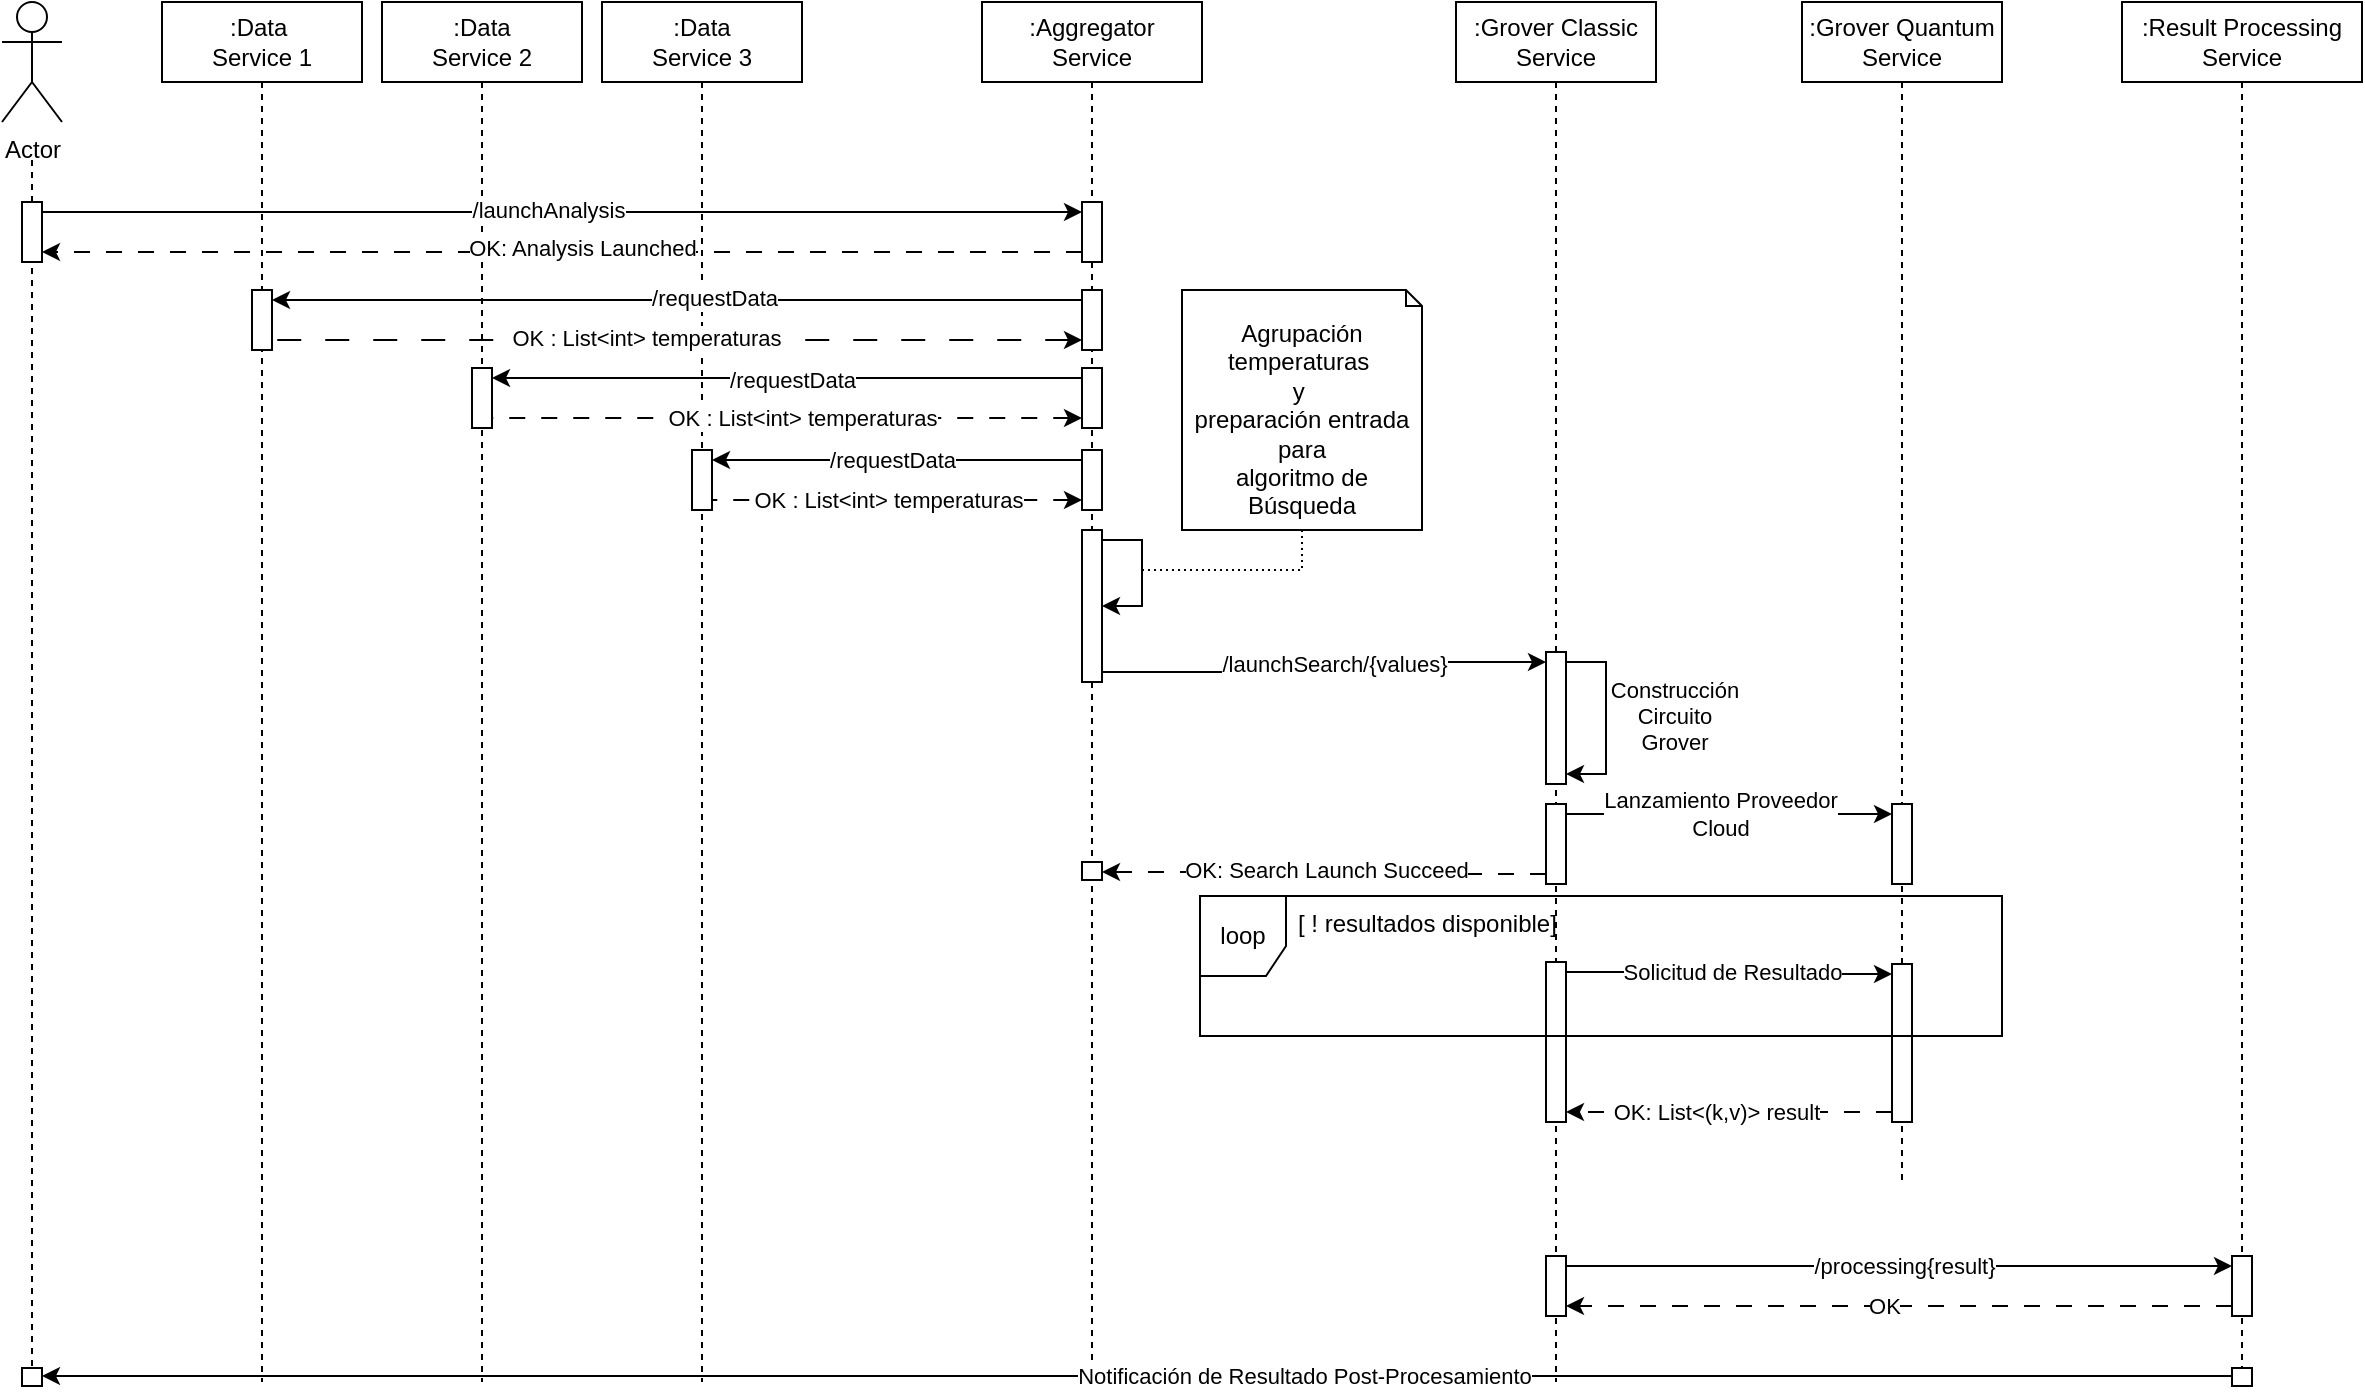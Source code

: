 <mxfile version="24.7.10">
  <diagram name="Página-1" id="wdI7xynGAPam7uK0gPJY">
    <mxGraphModel dx="1562" dy="483" grid="1" gridSize="10" guides="1" tooltips="1" connect="1" arrows="1" fold="1" page="1" pageScale="1" pageWidth="827" pageHeight="1169" math="0" shadow="0">
      <root>
        <mxCell id="0" />
        <mxCell id="1" parent="0" />
        <mxCell id="Ls0kTGW3VqZ2c9Jo3m9s-1" value="&lt;div&gt;:Data&amp;nbsp;&lt;/div&gt;&lt;div&gt;Service 1 &lt;br&gt;&lt;/div&gt;" style="shape=umlLifeline;perimeter=lifelinePerimeter;whiteSpace=wrap;html=1;container=1;dropTarget=0;collapsible=0;recursiveResize=0;outlineConnect=0;portConstraint=eastwest;newEdgeStyle={&quot;edgeStyle&quot;:&quot;elbowEdgeStyle&quot;,&quot;elbow&quot;:&quot;vertical&quot;,&quot;curved&quot;:0,&quot;rounded&quot;:0};" parent="1" vertex="1">
          <mxGeometry x="80" y="40" width="100" height="690" as="geometry" />
        </mxCell>
        <mxCell id="Ls0kTGW3VqZ2c9Jo3m9s-11" value="" style="html=1;points=[[0,0,0,0,5],[0,1,0,0,-5],[1,0,0,0,5],[1,1,0,0,-5]];perimeter=orthogonalPerimeter;outlineConnect=0;targetShapes=umlLifeline;portConstraint=eastwest;newEdgeStyle={&quot;curved&quot;:0,&quot;rounded&quot;:0};" parent="Ls0kTGW3VqZ2c9Jo3m9s-1" vertex="1">
          <mxGeometry x="45" y="144" width="10" height="30" as="geometry" />
        </mxCell>
        <mxCell id="Ls0kTGW3VqZ2c9Jo3m9s-2" value="&lt;div&gt;:Data&lt;/div&gt;&lt;div&gt;Service 2&lt;br&gt;&lt;/div&gt;" style="shape=umlLifeline;perimeter=lifelinePerimeter;whiteSpace=wrap;html=1;container=1;dropTarget=0;collapsible=0;recursiveResize=0;outlineConnect=0;portConstraint=eastwest;newEdgeStyle={&quot;edgeStyle&quot;:&quot;elbowEdgeStyle&quot;,&quot;elbow&quot;:&quot;vertical&quot;,&quot;curved&quot;:0,&quot;rounded&quot;:0};" parent="1" vertex="1">
          <mxGeometry x="190" y="40" width="100" height="690" as="geometry" />
        </mxCell>
        <mxCell id="Ls0kTGW3VqZ2c9Jo3m9s-19" value="" style="html=1;points=[[0,0,0,0,5],[0,1,0,0,-5],[1,0,0,0,5],[1,1,0,0,-5]];perimeter=orthogonalPerimeter;outlineConnect=0;targetShapes=umlLifeline;portConstraint=eastwest;newEdgeStyle={&quot;curved&quot;:0,&quot;rounded&quot;:0};" parent="Ls0kTGW3VqZ2c9Jo3m9s-2" vertex="1">
          <mxGeometry x="45" y="183" width="10" height="30" as="geometry" />
        </mxCell>
        <mxCell id="Ls0kTGW3VqZ2c9Jo3m9s-3" value="&lt;div&gt;:Data&lt;/div&gt;&lt;div&gt;Service 3&lt;br&gt;&lt;/div&gt;" style="shape=umlLifeline;perimeter=lifelinePerimeter;whiteSpace=wrap;html=1;container=1;dropTarget=0;collapsible=0;recursiveResize=0;outlineConnect=0;portConstraint=eastwest;newEdgeStyle={&quot;edgeStyle&quot;:&quot;elbowEdgeStyle&quot;,&quot;elbow&quot;:&quot;vertical&quot;,&quot;curved&quot;:0,&quot;rounded&quot;:0};" parent="1" vertex="1">
          <mxGeometry x="300" y="40" width="100" height="690" as="geometry" />
        </mxCell>
        <mxCell id="Ls0kTGW3VqZ2c9Jo3m9s-24" value="" style="html=1;points=[[0,0,0,0,5],[0,1,0,0,-5],[1,0,0,0,5],[1,1,0,0,-5]];perimeter=orthogonalPerimeter;outlineConnect=0;targetShapes=umlLifeline;portConstraint=eastwest;newEdgeStyle={&quot;curved&quot;:0,&quot;rounded&quot;:0};" parent="Ls0kTGW3VqZ2c9Jo3m9s-3" vertex="1">
          <mxGeometry x="45" y="224" width="10" height="30" as="geometry" />
        </mxCell>
        <mxCell id="Ls0kTGW3VqZ2c9Jo3m9s-4" value="&lt;div&gt;:Aggregator&lt;/div&gt;&lt;div&gt;Service&lt;/div&gt;" style="shape=umlLifeline;perimeter=lifelinePerimeter;whiteSpace=wrap;html=1;container=1;dropTarget=0;collapsible=0;recursiveResize=0;outlineConnect=0;portConstraint=eastwest;newEdgeStyle={&quot;edgeStyle&quot;:&quot;elbowEdgeStyle&quot;,&quot;elbow&quot;:&quot;vertical&quot;,&quot;curved&quot;:0,&quot;rounded&quot;:0};" parent="1" vertex="1">
          <mxGeometry x="490" y="40" width="110" height="690" as="geometry" />
        </mxCell>
        <mxCell id="Ls0kTGW3VqZ2c9Jo3m9s-14" value="" style="html=1;points=[[0,0,0,0,5],[0,1,0,0,-5],[1,0,0,0,5],[1,1,0,0,-5]];perimeter=orthogonalPerimeter;outlineConnect=0;targetShapes=umlLifeline;portConstraint=eastwest;newEdgeStyle={&quot;curved&quot;:0,&quot;rounded&quot;:0};" parent="Ls0kTGW3VqZ2c9Jo3m9s-4" vertex="1">
          <mxGeometry x="50" y="144" width="10" height="30" as="geometry" />
        </mxCell>
        <mxCell id="Ls0kTGW3VqZ2c9Jo3m9s-21" value="" style="html=1;points=[[0,0,0,0,5],[0,1,0,0,-5],[1,0,0,0,5],[1,1,0,0,-5]];perimeter=orthogonalPerimeter;outlineConnect=0;targetShapes=umlLifeline;portConstraint=eastwest;newEdgeStyle={&quot;curved&quot;:0,&quot;rounded&quot;:0};" parent="Ls0kTGW3VqZ2c9Jo3m9s-4" vertex="1">
          <mxGeometry x="50" y="183" width="10" height="30" as="geometry" />
        </mxCell>
        <mxCell id="Ls0kTGW3VqZ2c9Jo3m9s-25" value="" style="html=1;points=[[0,0,0,0,5],[0,1,0,0,-5],[1,0,0,0,5],[1,1,0,0,-5]];perimeter=orthogonalPerimeter;outlineConnect=0;targetShapes=umlLifeline;portConstraint=eastwest;newEdgeStyle={&quot;curved&quot;:0,&quot;rounded&quot;:0};" parent="Ls0kTGW3VqZ2c9Jo3m9s-4" vertex="1">
          <mxGeometry x="50" y="224" width="10" height="30" as="geometry" />
        </mxCell>
        <mxCell id="Ls0kTGW3VqZ2c9Jo3m9s-28" value="" style="html=1;points=[[0,0,0,0,5],[0,1,0,0,-5],[1,0,0,0,5],[1,1,0,0,-5]];perimeter=orthogonalPerimeter;outlineConnect=0;targetShapes=umlLifeline;portConstraint=eastwest;newEdgeStyle={&quot;curved&quot;:0,&quot;rounded&quot;:0};" parent="Ls0kTGW3VqZ2c9Jo3m9s-4" vertex="1">
          <mxGeometry x="50" y="264" width="10" height="76" as="geometry" />
        </mxCell>
        <mxCell id="Ls0kTGW3VqZ2c9Jo3m9s-29" style="edgeStyle=orthogonalEdgeStyle;rounded=0;orthogonalLoop=1;jettySize=auto;html=1;curved=0;exitX=1;exitY=0;exitDx=0;exitDy=5;exitPerimeter=0;" parent="Ls0kTGW3VqZ2c9Jo3m9s-4" source="Ls0kTGW3VqZ2c9Jo3m9s-28" target="Ls0kTGW3VqZ2c9Jo3m9s-28" edge="1">
          <mxGeometry relative="1" as="geometry" />
        </mxCell>
        <mxCell id="Ls0kTGW3VqZ2c9Jo3m9s-33" value="" style="html=1;points=[[0,0,0,0,5],[0,1,0,0,-5],[1,0,0,0,5],[1,1,0,0,-5]];perimeter=orthogonalPerimeter;outlineConnect=0;targetShapes=umlLifeline;portConstraint=eastwest;newEdgeStyle={&quot;curved&quot;:0,&quot;rounded&quot;:0};" parent="Ls0kTGW3VqZ2c9Jo3m9s-4" vertex="1">
          <mxGeometry x="50" y="430" width="10" height="9" as="geometry" />
        </mxCell>
        <mxCell id="CnSjIPOWVbgr0fsDq8ci-16" value="" style="html=1;points=[[0,0,0,0,5],[0,1,0,0,-5],[1,0,0,0,5],[1,1,0,0,-5]];perimeter=orthogonalPerimeter;outlineConnect=0;targetShapes=umlLifeline;portConstraint=eastwest;newEdgeStyle={&quot;curved&quot;:0,&quot;rounded&quot;:0};" parent="Ls0kTGW3VqZ2c9Jo3m9s-4" vertex="1">
          <mxGeometry x="50" y="100" width="10" height="30" as="geometry" />
        </mxCell>
        <mxCell id="Ls0kTGW3VqZ2c9Jo3m9s-5" value="&lt;div&gt;:Grover Classic&lt;br&gt;&lt;/div&gt;&lt;div&gt;Service&lt;/div&gt;" style="shape=umlLifeline;perimeter=lifelinePerimeter;whiteSpace=wrap;html=1;container=1;dropTarget=0;collapsible=0;recursiveResize=0;outlineConnect=0;portConstraint=eastwest;newEdgeStyle={&quot;edgeStyle&quot;:&quot;elbowEdgeStyle&quot;,&quot;elbow&quot;:&quot;vertical&quot;,&quot;curved&quot;:0,&quot;rounded&quot;:0};" parent="1" vertex="1">
          <mxGeometry x="727" y="40" width="100" height="690" as="geometry" />
        </mxCell>
        <mxCell id="Ls0kTGW3VqZ2c9Jo3m9s-30" value="" style="html=1;points=[[0,0,0,0,5],[0,1,0,0,-5],[1,0,0,0,5],[1,1,0,0,-5]];perimeter=orthogonalPerimeter;outlineConnect=0;targetShapes=umlLifeline;portConstraint=eastwest;newEdgeStyle={&quot;curved&quot;:0,&quot;rounded&quot;:0};" parent="Ls0kTGW3VqZ2c9Jo3m9s-5" vertex="1">
          <mxGeometry x="45" y="325" width="10" height="66" as="geometry" />
        </mxCell>
        <mxCell id="Ls0kTGW3VqZ2c9Jo3m9s-32" style="edgeStyle=orthogonalEdgeStyle;rounded=0;orthogonalLoop=1;jettySize=auto;html=1;curved=0;exitX=1;exitY=0;exitDx=0;exitDy=5;exitPerimeter=0;entryX=1;entryY=1;entryDx=0;entryDy=-5;entryPerimeter=0;" parent="Ls0kTGW3VqZ2c9Jo3m9s-5" source="Ls0kTGW3VqZ2c9Jo3m9s-30" target="Ls0kTGW3VqZ2c9Jo3m9s-30" edge="1">
          <mxGeometry relative="1" as="geometry" />
        </mxCell>
        <mxCell id="Ls0kTGW3VqZ2c9Jo3m9s-47" value="&lt;div&gt;Construcción&lt;/div&gt;&lt;div&gt;Circuito&lt;/div&gt;&lt;div&gt;Grover&lt;br&gt;&lt;/div&gt;" style="edgeLabel;html=1;align=center;verticalAlign=middle;resizable=0;points=[];" parent="Ls0kTGW3VqZ2c9Jo3m9s-32" vertex="1" connectable="0">
          <mxGeometry x="-0.144" y="-2" relative="1" as="geometry">
            <mxPoint x="36" y="6" as="offset" />
          </mxGeometry>
        </mxCell>
        <mxCell id="CnSjIPOWVbgr0fsDq8ci-33" value="" style="html=1;points=[[0,0,0,0,5],[0,1,0,0,-5],[1,0,0,0,5],[1,1,0,0,-5]];perimeter=orthogonalPerimeter;outlineConnect=0;targetShapes=umlLifeline;portConstraint=eastwest;newEdgeStyle={&quot;curved&quot;:0,&quot;rounded&quot;:0};" parent="Ls0kTGW3VqZ2c9Jo3m9s-5" vertex="1">
          <mxGeometry x="45" y="401" width="10" height="40" as="geometry" />
        </mxCell>
        <mxCell id="Ls0kTGW3VqZ2c9Jo3m9s-37" value="" style="html=1;points=[[0,0,0,0,5],[0,1,0,0,-5],[1,0,0,0,5],[1,1,0,0,-5]];perimeter=orthogonalPerimeter;outlineConnect=0;targetShapes=umlLifeline;portConstraint=eastwest;newEdgeStyle={&quot;curved&quot;:0,&quot;rounded&quot;:0};" parent="Ls0kTGW3VqZ2c9Jo3m9s-5" vertex="1">
          <mxGeometry x="45" y="627" width="10" height="30" as="geometry" />
        </mxCell>
        <mxCell id="CnSjIPOWVbgr0fsDq8ci-45" value="" style="html=1;points=[[0,0,0,0,5],[0,1,0,0,-5],[1,0,0,0,5],[1,1,0,0,-5]];perimeter=orthogonalPerimeter;outlineConnect=0;targetShapes=umlLifeline;portConstraint=eastwest;newEdgeStyle={&quot;curved&quot;:0,&quot;rounded&quot;:0};" parent="Ls0kTGW3VqZ2c9Jo3m9s-5" vertex="1">
          <mxGeometry x="45" y="480" width="10" height="80" as="geometry" />
        </mxCell>
        <mxCell id="Ls0kTGW3VqZ2c9Jo3m9s-6" value=":Result Processing&lt;div&gt;Service&lt;/div&gt;" style="shape=umlLifeline;perimeter=lifelinePerimeter;whiteSpace=wrap;html=1;container=1;dropTarget=0;collapsible=0;recursiveResize=0;outlineConnect=0;portConstraint=eastwest;newEdgeStyle={&quot;edgeStyle&quot;:&quot;elbowEdgeStyle&quot;,&quot;elbow&quot;:&quot;vertical&quot;,&quot;curved&quot;:0,&quot;rounded&quot;:0};" parent="1" vertex="1">
          <mxGeometry x="1060" y="40" width="120" height="690" as="geometry" />
        </mxCell>
        <mxCell id="Ls0kTGW3VqZ2c9Jo3m9s-38" value="" style="html=1;points=[[0,0,0,0,5],[0,1,0,0,-5],[1,0,0,0,5],[1,1,0,0,-5]];perimeter=orthogonalPerimeter;outlineConnect=0;targetShapes=umlLifeline;portConstraint=eastwest;newEdgeStyle={&quot;curved&quot;:0,&quot;rounded&quot;:0};" parent="Ls0kTGW3VqZ2c9Jo3m9s-6" vertex="1">
          <mxGeometry x="55" y="627" width="10" height="30" as="geometry" />
        </mxCell>
        <mxCell id="CnSjIPOWVbgr0fsDq8ci-54" value="" style="html=1;points=[[0,0,0,0,5],[0,1,0,0,-5],[1,0,0,0,5],[1,1,0,0,-5]];perimeter=orthogonalPerimeter;outlineConnect=0;targetShapes=umlLifeline;portConstraint=eastwest;newEdgeStyle={&quot;curved&quot;:0,&quot;rounded&quot;:0};" parent="Ls0kTGW3VqZ2c9Jo3m9s-6" vertex="1">
          <mxGeometry x="55" y="683" width="10" height="9" as="geometry" />
        </mxCell>
        <mxCell id="Ls0kTGW3VqZ2c9Jo3m9s-15" style="edgeStyle=orthogonalEdgeStyle;rounded=0;orthogonalLoop=1;jettySize=auto;html=1;curved=0;exitX=1;exitY=0;exitDx=0;exitDy=5;exitPerimeter=0;entryX=0;entryY=0;entryDx=0;entryDy=5;entryPerimeter=0;startArrow=classic;startFill=1;endArrow=none;endFill=0;" parent="1" source="Ls0kTGW3VqZ2c9Jo3m9s-11" target="Ls0kTGW3VqZ2c9Jo3m9s-14" edge="1">
          <mxGeometry relative="1" as="geometry" />
        </mxCell>
        <mxCell id="CnSjIPOWVbgr0fsDq8ci-1" value="/requestData" style="edgeLabel;html=1;align=center;verticalAlign=middle;resizable=0;points=[];" parent="Ls0kTGW3VqZ2c9Jo3m9s-15" vertex="1" connectable="0">
          <mxGeometry x="0.091" y="1" relative="1" as="geometry">
            <mxPoint as="offset" />
          </mxGeometry>
        </mxCell>
        <mxCell id="Ls0kTGW3VqZ2c9Jo3m9s-18" style="edgeStyle=orthogonalEdgeStyle;rounded=0;orthogonalLoop=1;jettySize=auto;html=1;curved=0;exitX=0;exitY=1;exitDx=0;exitDy=-5;exitPerimeter=0;entryX=1;entryY=1;entryDx=0;entryDy=-5;entryPerimeter=0;dashed=1;dashPattern=12 12;startArrow=classic;startFill=1;endArrow=none;endFill=0;" parent="1" source="Ls0kTGW3VqZ2c9Jo3m9s-14" target="Ls0kTGW3VqZ2c9Jo3m9s-11" edge="1">
          <mxGeometry relative="1" as="geometry" />
        </mxCell>
        <mxCell id="Ls0kTGW3VqZ2c9Jo3m9s-53" value="OK : List&amp;lt;int&amp;gt; temperaturas" style="edgeLabel;html=1;align=center;verticalAlign=middle;resizable=0;points=[];" parent="Ls0kTGW3VqZ2c9Jo3m9s-18" vertex="1" connectable="0">
          <mxGeometry x="0.079" y="-1" relative="1" as="geometry">
            <mxPoint as="offset" />
          </mxGeometry>
        </mxCell>
        <mxCell id="Ls0kTGW3VqZ2c9Jo3m9s-22" style="edgeStyle=orthogonalEdgeStyle;rounded=0;orthogonalLoop=1;jettySize=auto;html=1;curved=0;exitX=1;exitY=0;exitDx=0;exitDy=5;exitPerimeter=0;entryX=0;entryY=0;entryDx=0;entryDy=5;entryPerimeter=0;startArrow=classic;startFill=1;endArrow=none;endFill=0;" parent="1" source="Ls0kTGW3VqZ2c9Jo3m9s-19" target="Ls0kTGW3VqZ2c9Jo3m9s-21" edge="1">
          <mxGeometry relative="1" as="geometry" />
        </mxCell>
        <mxCell id="CnSjIPOWVbgr0fsDq8ci-2" value="/requestData" style="edgeLabel;html=1;align=center;verticalAlign=middle;resizable=0;points=[];" parent="Ls0kTGW3VqZ2c9Jo3m9s-22" vertex="1" connectable="0">
          <mxGeometry x="0.012" y="-1" relative="1" as="geometry">
            <mxPoint as="offset" />
          </mxGeometry>
        </mxCell>
        <mxCell id="Ls0kTGW3VqZ2c9Jo3m9s-23" style="edgeStyle=orthogonalEdgeStyle;rounded=0;orthogonalLoop=1;jettySize=auto;html=1;curved=0;exitX=0;exitY=1;exitDx=0;exitDy=-5;exitPerimeter=0;entryX=1;entryY=1;entryDx=0;entryDy=-5;entryPerimeter=0;dashed=1;dashPattern=8 8;startArrow=classic;startFill=1;endArrow=none;endFill=0;" parent="1" source="Ls0kTGW3VqZ2c9Jo3m9s-21" target="Ls0kTGW3VqZ2c9Jo3m9s-19" edge="1">
          <mxGeometry relative="1" as="geometry" />
        </mxCell>
        <mxCell id="Ls0kTGW3VqZ2c9Jo3m9s-52" value="OK : List&amp;lt;int&amp;gt; temperaturas" style="edgeLabel;html=1;align=center;verticalAlign=middle;resizable=0;points=[];" parent="Ls0kTGW3VqZ2c9Jo3m9s-23" vertex="1" connectable="0">
          <mxGeometry x="-0.051" relative="1" as="geometry">
            <mxPoint as="offset" />
          </mxGeometry>
        </mxCell>
        <mxCell id="Ls0kTGW3VqZ2c9Jo3m9s-26" style="edgeStyle=orthogonalEdgeStyle;rounded=0;orthogonalLoop=1;jettySize=auto;html=1;curved=0;exitX=1;exitY=0;exitDx=0;exitDy=5;exitPerimeter=0;entryX=0;entryY=0;entryDx=0;entryDy=5;entryPerimeter=0;startArrow=classic;startFill=1;endArrow=none;endFill=0;" parent="1" source="Ls0kTGW3VqZ2c9Jo3m9s-24" target="Ls0kTGW3VqZ2c9Jo3m9s-25" edge="1">
          <mxGeometry relative="1" as="geometry" />
        </mxCell>
        <mxCell id="CnSjIPOWVbgr0fsDq8ci-7" value="/requestData" style="edgeLabel;html=1;align=center;verticalAlign=middle;resizable=0;points=[];" parent="Ls0kTGW3VqZ2c9Jo3m9s-26" vertex="1" connectable="0">
          <mxGeometry x="-0.027" y="-1" relative="1" as="geometry">
            <mxPoint y="-1" as="offset" />
          </mxGeometry>
        </mxCell>
        <mxCell id="Ls0kTGW3VqZ2c9Jo3m9s-27" style="edgeStyle=orthogonalEdgeStyle;rounded=0;orthogonalLoop=1;jettySize=auto;html=1;curved=0;exitX=0;exitY=1;exitDx=0;exitDy=-5;exitPerimeter=0;entryX=1;entryY=1;entryDx=0;entryDy=-5;entryPerimeter=0;dashed=1;dashPattern=8 8;startArrow=classic;startFill=1;endArrow=none;endFill=0;" parent="1" source="Ls0kTGW3VqZ2c9Jo3m9s-25" target="Ls0kTGW3VqZ2c9Jo3m9s-24" edge="1">
          <mxGeometry relative="1" as="geometry" />
        </mxCell>
        <mxCell id="CnSjIPOWVbgr0fsDq8ci-6" value="OK : List&amp;lt;int&amp;gt; temperaturas" style="edgeLabel;html=1;align=center;verticalAlign=middle;resizable=0;points=[];" parent="Ls0kTGW3VqZ2c9Jo3m9s-27" vertex="1" connectable="0">
          <mxGeometry x="-0.056" relative="1" as="geometry">
            <mxPoint x="-10" as="offset" />
          </mxGeometry>
        </mxCell>
        <mxCell id="Ls0kTGW3VqZ2c9Jo3m9s-31" style="edgeStyle=orthogonalEdgeStyle;rounded=0;orthogonalLoop=1;jettySize=auto;html=1;curved=0;exitX=1;exitY=1;exitDx=0;exitDy=-5;exitPerimeter=0;entryX=0;entryY=0;entryDx=0;entryDy=5;entryPerimeter=0;" parent="1" source="Ls0kTGW3VqZ2c9Jo3m9s-28" target="Ls0kTGW3VqZ2c9Jo3m9s-30" edge="1">
          <mxGeometry relative="1" as="geometry" />
        </mxCell>
        <mxCell id="CnSjIPOWVbgr0fsDq8ci-9" value="/launchSearch/{values}" style="edgeLabel;html=1;align=center;verticalAlign=middle;resizable=0;points=[];" parent="Ls0kTGW3VqZ2c9Jo3m9s-31" vertex="1" connectable="0">
          <mxGeometry x="0.064" relative="1" as="geometry">
            <mxPoint y="1" as="offset" />
          </mxGeometry>
        </mxCell>
        <mxCell id="Ls0kTGW3VqZ2c9Jo3m9s-39" style="edgeStyle=orthogonalEdgeStyle;rounded=0;orthogonalLoop=1;jettySize=auto;html=1;curved=0;exitX=1;exitY=0;exitDx=0;exitDy=5;exitPerimeter=0;entryX=0;entryY=0;entryDx=0;entryDy=5;entryPerimeter=0;" parent="1" source="Ls0kTGW3VqZ2c9Jo3m9s-37" target="Ls0kTGW3VqZ2c9Jo3m9s-38" edge="1">
          <mxGeometry relative="1" as="geometry" />
        </mxCell>
        <mxCell id="Ls0kTGW3VqZ2c9Jo3m9s-45" value="/processing{result}" style="edgeLabel;html=1;align=center;verticalAlign=middle;resizable=0;points=[];" parent="Ls0kTGW3VqZ2c9Jo3m9s-39" vertex="1" connectable="0">
          <mxGeometry x="0.124" y="2" relative="1" as="geometry">
            <mxPoint x="-18" y="2" as="offset" />
          </mxGeometry>
        </mxCell>
        <mxCell id="Ls0kTGW3VqZ2c9Jo3m9s-40" style="edgeStyle=orthogonalEdgeStyle;rounded=0;orthogonalLoop=1;jettySize=auto;html=1;curved=0;exitX=0;exitY=1;exitDx=0;exitDy=-5;exitPerimeter=0;entryX=1;entryY=1;entryDx=0;entryDy=-5;entryPerimeter=0;dashed=1;dashPattern=8 8;" parent="1" source="Ls0kTGW3VqZ2c9Jo3m9s-38" target="Ls0kTGW3VqZ2c9Jo3m9s-37" edge="1">
          <mxGeometry relative="1" as="geometry" />
        </mxCell>
        <mxCell id="Ls0kTGW3VqZ2c9Jo3m9s-46" value="OK" style="edgeLabel;html=1;align=center;verticalAlign=middle;resizable=0;points=[];" parent="Ls0kTGW3VqZ2c9Jo3m9s-40" vertex="1" connectable="0">
          <mxGeometry x="-0.06" y="1" relative="1" as="geometry">
            <mxPoint x="-18" y="-1" as="offset" />
          </mxGeometry>
        </mxCell>
        <mxCell id="CnSjIPOWVbgr0fsDq8ci-12" style="edgeStyle=orthogonalEdgeStyle;rounded=0;orthogonalLoop=1;jettySize=auto;html=1;exitX=0.5;exitY=1;exitDx=0;exitDy=0;exitPerimeter=0;endArrow=none;endFill=0;dashed=1;dashPattern=1 2;" parent="1" source="CnSjIPOWVbgr0fsDq8ci-10" edge="1">
          <mxGeometry relative="1" as="geometry">
            <mxPoint x="570" y="324" as="targetPoint" />
          </mxGeometry>
        </mxCell>
        <mxCell id="CnSjIPOWVbgr0fsDq8ci-10" value="&lt;div&gt;Agrupación temperaturas&amp;nbsp;&lt;/div&gt;&lt;div&gt;y&amp;nbsp;&lt;/div&gt;&lt;div&gt;preparación entrada &lt;br&gt;&lt;/div&gt;&lt;div&gt;para&lt;/div&gt;algoritmo de Búsqueda" style="shape=note2;boundedLbl=1;whiteSpace=wrap;html=1;size=8;verticalAlign=top;align=center;" parent="1" vertex="1">
          <mxGeometry x="590" y="184" width="120" height="120" as="geometry" />
        </mxCell>
        <mxCell id="CnSjIPOWVbgr0fsDq8ci-13" value="Actor" style="shape=umlActor;verticalLabelPosition=bottom;verticalAlign=top;html=1;" parent="1" vertex="1">
          <mxGeometry y="40" width="30" height="60" as="geometry" />
        </mxCell>
        <mxCell id="CnSjIPOWVbgr0fsDq8ci-23" style="edgeStyle=orthogonalEdgeStyle;rounded=0;orthogonalLoop=1;jettySize=auto;html=1;curved=0;exitX=1;exitY=0;exitDx=0;exitDy=5;exitPerimeter=0;entryX=0;entryY=0;entryDx=0;entryDy=5;entryPerimeter=0;" parent="1" source="CnSjIPOWVbgr0fsDq8ci-19" target="CnSjIPOWVbgr0fsDq8ci-16" edge="1">
          <mxGeometry relative="1" as="geometry" />
        </mxCell>
        <mxCell id="CnSjIPOWVbgr0fsDq8ci-26" value="/launchAnalysis" style="edgeLabel;html=1;align=center;verticalAlign=middle;resizable=0;points=[];" parent="CnSjIPOWVbgr0fsDq8ci-23" vertex="1" connectable="0">
          <mxGeometry x="-0.029" y="1" relative="1" as="geometry">
            <mxPoint as="offset" />
          </mxGeometry>
        </mxCell>
        <mxCell id="CnSjIPOWVbgr0fsDq8ci-24" style="edgeStyle=orthogonalEdgeStyle;rounded=0;orthogonalLoop=1;jettySize=auto;html=1;curved=0;exitX=0;exitY=1;exitDx=0;exitDy=-5;exitPerimeter=0;entryX=1;entryY=1;entryDx=0;entryDy=-5;entryPerimeter=0;dashed=1;dashPattern=8 8;" parent="1" source="CnSjIPOWVbgr0fsDq8ci-16" target="CnSjIPOWVbgr0fsDq8ci-19" edge="1">
          <mxGeometry relative="1" as="geometry" />
        </mxCell>
        <mxCell id="CnSjIPOWVbgr0fsDq8ci-25" value="OK: Analysis Launched" style="edgeLabel;html=1;align=center;verticalAlign=middle;resizable=0;points=[];" parent="CnSjIPOWVbgr0fsDq8ci-24" vertex="1" connectable="0">
          <mxGeometry x="-0.038" y="-2" relative="1" as="geometry">
            <mxPoint as="offset" />
          </mxGeometry>
        </mxCell>
        <mxCell id="CnSjIPOWVbgr0fsDq8ci-28" value="&lt;div&gt;:Grover Quantum&lt;br&gt;&lt;/div&gt;&lt;div&gt;Service&lt;/div&gt;" style="shape=umlLifeline;perimeter=lifelinePerimeter;whiteSpace=wrap;html=1;container=1;dropTarget=0;collapsible=0;recursiveResize=0;outlineConnect=0;portConstraint=eastwest;newEdgeStyle={&quot;edgeStyle&quot;:&quot;elbowEdgeStyle&quot;,&quot;elbow&quot;:&quot;vertical&quot;,&quot;curved&quot;:0,&quot;rounded&quot;:0};" parent="1" vertex="1">
          <mxGeometry x="900" y="40" width="100" height="590" as="geometry" />
        </mxCell>
        <mxCell id="CnSjIPOWVbgr0fsDq8ci-29" value="" style="html=1;points=[[0,0,0,0,5],[0,1,0,0,-5],[1,0,0,0,5],[1,1,0,0,-5]];perimeter=orthogonalPerimeter;outlineConnect=0;targetShapes=umlLifeline;portConstraint=eastwest;newEdgeStyle={&quot;curved&quot;:0,&quot;rounded&quot;:0};" parent="CnSjIPOWVbgr0fsDq8ci-28" vertex="1">
          <mxGeometry x="45" y="401" width="10" height="40" as="geometry" />
        </mxCell>
        <mxCell id="CnSjIPOWVbgr0fsDq8ci-46" value="" style="html=1;points=[[0,0,0,0,5],[0,1,0,0,-5],[1,0,0,0,5],[1,1,0,0,-5]];perimeter=orthogonalPerimeter;outlineConnect=0;targetShapes=umlLifeline;portConstraint=eastwest;newEdgeStyle={&quot;curved&quot;:0,&quot;rounded&quot;:0};" parent="CnSjIPOWVbgr0fsDq8ci-28" vertex="1">
          <mxGeometry x="45" y="481" width="10" height="79" as="geometry" />
        </mxCell>
        <mxCell id="CnSjIPOWVbgr0fsDq8ci-36" style="edgeStyle=orthogonalEdgeStyle;rounded=0;orthogonalLoop=1;jettySize=auto;html=1;curved=0;exitX=1;exitY=0;exitDx=0;exitDy=5;exitPerimeter=0;entryX=0;entryY=0;entryDx=0;entryDy=5;entryPerimeter=0;" parent="1" source="CnSjIPOWVbgr0fsDq8ci-33" target="CnSjIPOWVbgr0fsDq8ci-29" edge="1">
          <mxGeometry relative="1" as="geometry" />
        </mxCell>
        <mxCell id="CnSjIPOWVbgr0fsDq8ci-37" value="&lt;div&gt;Lanzamiento Proveedor&lt;/div&gt;&lt;div&gt;Cloud&lt;br&gt;&lt;/div&gt;" style="edgeLabel;html=1;align=center;verticalAlign=middle;resizable=0;points=[];" parent="CnSjIPOWVbgr0fsDq8ci-36" vertex="1" connectable="0">
          <mxGeometry x="-0.291" relative="1" as="geometry">
            <mxPoint x="19" as="offset" />
          </mxGeometry>
        </mxCell>
        <mxCell id="CnSjIPOWVbgr0fsDq8ci-41" style="edgeStyle=orthogonalEdgeStyle;rounded=0;orthogonalLoop=1;jettySize=auto;html=1;curved=0;exitX=0;exitY=1;exitDx=0;exitDy=-5;exitPerimeter=0;entryX=1;entryY=0;entryDx=0;entryDy=5;entryPerimeter=0;dashed=1;dashPattern=8 8;" parent="1" source="CnSjIPOWVbgr0fsDq8ci-33" target="Ls0kTGW3VqZ2c9Jo3m9s-33" edge="1">
          <mxGeometry relative="1" as="geometry" />
        </mxCell>
        <mxCell id="CnSjIPOWVbgr0fsDq8ci-42" value="OK: Search Launch Succeed" style="edgeLabel;html=1;align=center;verticalAlign=middle;resizable=0;points=[];" parent="CnSjIPOWVbgr0fsDq8ci-41" vertex="1" connectable="0">
          <mxGeometry x="-0.008" y="-2" relative="1" as="geometry">
            <mxPoint as="offset" />
          </mxGeometry>
        </mxCell>
        <mxCell id="CnSjIPOWVbgr0fsDq8ci-47" style="edgeStyle=orthogonalEdgeStyle;rounded=0;orthogonalLoop=1;jettySize=auto;html=1;curved=0;exitX=1;exitY=0;exitDx=0;exitDy=5;exitPerimeter=0;entryX=0;entryY=0;entryDx=0;entryDy=5;entryPerimeter=0;" parent="1" source="CnSjIPOWVbgr0fsDq8ci-45" target="CnSjIPOWVbgr0fsDq8ci-46" edge="1">
          <mxGeometry relative="1" as="geometry" />
        </mxCell>
        <mxCell id="CnSjIPOWVbgr0fsDq8ci-49" value="Solicitud de Resultado" style="edgeLabel;html=1;align=center;verticalAlign=middle;resizable=0;points=[];" parent="CnSjIPOWVbgr0fsDq8ci-47" vertex="1" connectable="0">
          <mxGeometry x="0.017" y="1" relative="1" as="geometry">
            <mxPoint as="offset" />
          </mxGeometry>
        </mxCell>
        <mxCell id="CnSjIPOWVbgr0fsDq8ci-48" style="edgeStyle=orthogonalEdgeStyle;rounded=0;orthogonalLoop=1;jettySize=auto;html=1;curved=0;exitX=0;exitY=1;exitDx=0;exitDy=-5;exitPerimeter=0;entryX=1;entryY=1;entryDx=0;entryDy=-5;entryPerimeter=0;dashed=1;dashPattern=8 8;" parent="1" source="CnSjIPOWVbgr0fsDq8ci-46" target="CnSjIPOWVbgr0fsDq8ci-45" edge="1">
          <mxGeometry relative="1" as="geometry" />
        </mxCell>
        <mxCell id="CnSjIPOWVbgr0fsDq8ci-50" value="OK: List&amp;lt;(k,v)&amp;gt; result" style="edgeLabel;html=1;align=center;verticalAlign=middle;resizable=0;points=[];" parent="CnSjIPOWVbgr0fsDq8ci-48" vertex="1" connectable="0">
          <mxGeometry x="0.08" relative="1" as="geometry">
            <mxPoint as="offset" />
          </mxGeometry>
        </mxCell>
        <mxCell id="CnSjIPOWVbgr0fsDq8ci-57" value="" style="edgeStyle=orthogonalEdgeStyle;rounded=0;orthogonalLoop=1;jettySize=auto;html=1;exitX=0.5;exitY=0.5;exitDx=0;exitDy=0;exitPerimeter=0;dashed=1;endArrow=none;endFill=0;" parent="1" target="CnSjIPOWVbgr0fsDq8ci-55" edge="1">
          <mxGeometry relative="1" as="geometry">
            <mxPoint x="15" y="680" as="targetPoint" />
            <mxPoint x="15" y="119" as="sourcePoint" />
            <Array as="points">
              <mxPoint x="15" y="500" />
              <mxPoint x="15" y="500" />
            </Array>
          </mxGeometry>
        </mxCell>
        <mxCell id="CnSjIPOWVbgr0fsDq8ci-55" value="" style="html=1;points=[[0,0,0,0,5],[0,1,0,0,-5],[1,0,0,0,5],[1,1,0,0,-5]];perimeter=orthogonalPerimeter;outlineConnect=0;targetShapes=umlLifeline;portConstraint=eastwest;newEdgeStyle={&quot;curved&quot;:0,&quot;rounded&quot;:0};" parent="1" vertex="1">
          <mxGeometry x="10" y="723" width="10" height="9" as="geometry" />
        </mxCell>
        <mxCell id="CnSjIPOWVbgr0fsDq8ci-59" style="edgeStyle=orthogonalEdgeStyle;rounded=0;orthogonalLoop=1;jettySize=auto;html=1;curved=0;exitX=0;exitY=1;exitDx=0;exitDy=-5;exitPerimeter=0;entryX=1;entryY=1;entryDx=0;entryDy=-5;entryPerimeter=0;" parent="1" source="CnSjIPOWVbgr0fsDq8ci-54" target="CnSjIPOWVbgr0fsDq8ci-55" edge="1">
          <mxGeometry relative="1" as="geometry" />
        </mxCell>
        <mxCell id="CnSjIPOWVbgr0fsDq8ci-60" value="Notificación de Resultado Post-Procesamiento" style="edgeLabel;html=1;align=center;verticalAlign=middle;resizable=0;points=[];" parent="CnSjIPOWVbgr0fsDq8ci-59" vertex="1" connectable="0">
          <mxGeometry x="-0.152" relative="1" as="geometry">
            <mxPoint as="offset" />
          </mxGeometry>
        </mxCell>
        <mxCell id="CnSjIPOWVbgr0fsDq8ci-19" value="" style="html=1;points=[[0,0,0,0,5],[0,1,0,0,-5],[1,0,0,0,5],[1,1,0,0,-5]];perimeter=orthogonalPerimeter;outlineConnect=0;targetShapes=umlLifeline;portConstraint=eastwest;newEdgeStyle={&quot;curved&quot;:0,&quot;rounded&quot;:0};" parent="1" vertex="1">
          <mxGeometry x="10" y="140" width="10" height="30" as="geometry" />
        </mxCell>
        <mxCell id="CnSjIPOWVbgr0fsDq8ci-61" value="loop" style="shape=umlFrame;whiteSpace=wrap;html=1;pointerEvents=0;recursiveResize=0;container=1;collapsible=0;width=43;height=40;" parent="1" vertex="1">
          <mxGeometry x="599" y="487" width="401" height="70" as="geometry" />
        </mxCell>
        <mxCell id="CnSjIPOWVbgr0fsDq8ci-62" value="[ ! resultados disponible]" style="text;html=1;" parent="CnSjIPOWVbgr0fsDq8ci-61" vertex="1">
          <mxGeometry width="100" height="20" relative="1" as="geometry">
            <mxPoint x="47" as="offset" />
          </mxGeometry>
        </mxCell>
      </root>
    </mxGraphModel>
  </diagram>
</mxfile>
